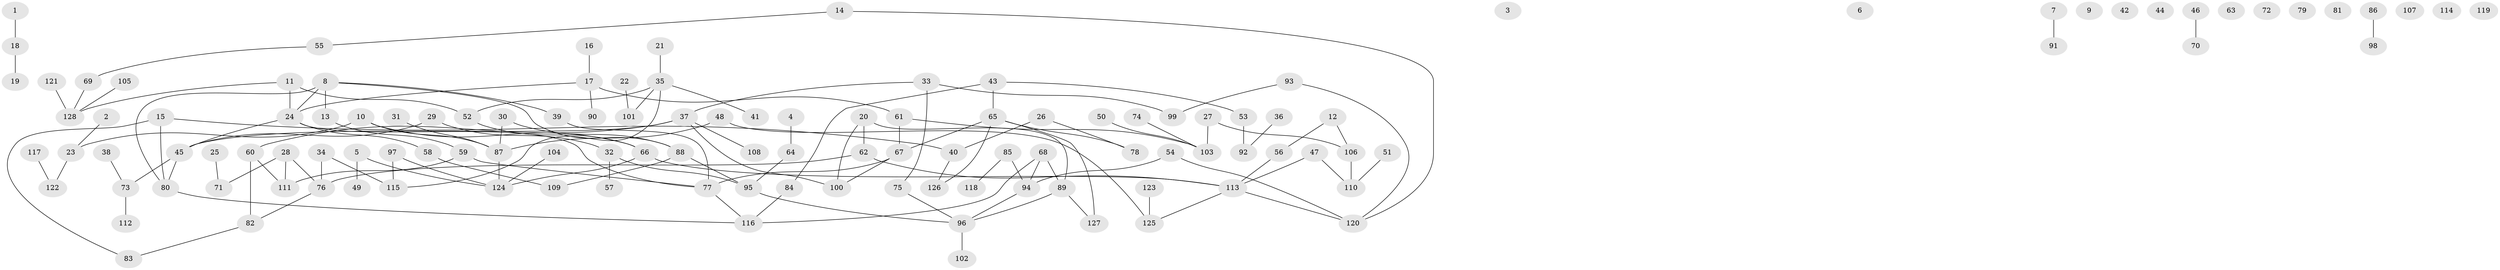 // coarse degree distribution, {1: 0.2441860465116279, 0: 0.16279069767441862, 7: 0.046511627906976744, 4: 0.09302325581395349, 3: 0.16279069767441862, 2: 0.19767441860465115, 5: 0.05813953488372093, 6: 0.03488372093023256}
// Generated by graph-tools (version 1.1) at 2025/41/03/06/25 10:41:20]
// undirected, 128 vertices, 142 edges
graph export_dot {
graph [start="1"]
  node [color=gray90,style=filled];
  1;
  2;
  3;
  4;
  5;
  6;
  7;
  8;
  9;
  10;
  11;
  12;
  13;
  14;
  15;
  16;
  17;
  18;
  19;
  20;
  21;
  22;
  23;
  24;
  25;
  26;
  27;
  28;
  29;
  30;
  31;
  32;
  33;
  34;
  35;
  36;
  37;
  38;
  39;
  40;
  41;
  42;
  43;
  44;
  45;
  46;
  47;
  48;
  49;
  50;
  51;
  52;
  53;
  54;
  55;
  56;
  57;
  58;
  59;
  60;
  61;
  62;
  63;
  64;
  65;
  66;
  67;
  68;
  69;
  70;
  71;
  72;
  73;
  74;
  75;
  76;
  77;
  78;
  79;
  80;
  81;
  82;
  83;
  84;
  85;
  86;
  87;
  88;
  89;
  90;
  91;
  92;
  93;
  94;
  95;
  96;
  97;
  98;
  99;
  100;
  101;
  102;
  103;
  104;
  105;
  106;
  107;
  108;
  109;
  110;
  111;
  112;
  113;
  114;
  115;
  116;
  117;
  118;
  119;
  120;
  121;
  122;
  123;
  124;
  125;
  126;
  127;
  128;
  1 -- 18;
  2 -- 23;
  4 -- 64;
  5 -- 49;
  5 -- 124;
  7 -- 91;
  8 -- 13;
  8 -- 24;
  8 -- 39;
  8 -- 80;
  8 -- 88;
  10 -- 23;
  10 -- 66;
  10 -- 87;
  11 -- 24;
  11 -- 52;
  11 -- 128;
  12 -- 56;
  12 -- 106;
  13 -- 59;
  14 -- 55;
  14 -- 120;
  15 -- 40;
  15 -- 80;
  15 -- 83;
  16 -- 17;
  17 -- 24;
  17 -- 61;
  17 -- 90;
  18 -- 19;
  20 -- 62;
  20 -- 89;
  20 -- 100;
  21 -- 35;
  22 -- 101;
  23 -- 122;
  24 -- 45;
  24 -- 58;
  24 -- 77;
  25 -- 71;
  26 -- 40;
  26 -- 78;
  27 -- 103;
  27 -- 106;
  28 -- 71;
  28 -- 76;
  28 -- 111;
  29 -- 32;
  29 -- 45;
  30 -- 87;
  30 -- 88;
  31 -- 87;
  32 -- 57;
  32 -- 95;
  33 -- 37;
  33 -- 75;
  33 -- 99;
  34 -- 76;
  34 -- 115;
  35 -- 41;
  35 -- 52;
  35 -- 101;
  35 -- 115;
  36 -- 92;
  37 -- 45;
  37 -- 60;
  37 -- 100;
  37 -- 108;
  38 -- 73;
  39 -- 77;
  40 -- 126;
  43 -- 53;
  43 -- 65;
  43 -- 84;
  45 -- 73;
  45 -- 80;
  46 -- 70;
  47 -- 110;
  47 -- 113;
  48 -- 87;
  48 -- 125;
  50 -- 103;
  51 -- 110;
  52 -- 66;
  53 -- 92;
  54 -- 94;
  54 -- 120;
  55 -- 69;
  56 -- 113;
  58 -- 109;
  59 -- 77;
  59 -- 111;
  60 -- 82;
  60 -- 111;
  61 -- 67;
  61 -- 103;
  62 -- 76;
  62 -- 113;
  64 -- 95;
  65 -- 67;
  65 -- 78;
  65 -- 126;
  65 -- 127;
  66 -- 113;
  66 -- 124;
  67 -- 77;
  67 -- 100;
  68 -- 89;
  68 -- 94;
  68 -- 116;
  69 -- 128;
  73 -- 112;
  74 -- 103;
  75 -- 96;
  76 -- 82;
  77 -- 116;
  80 -- 116;
  82 -- 83;
  84 -- 116;
  85 -- 94;
  85 -- 118;
  86 -- 98;
  87 -- 124;
  88 -- 95;
  88 -- 109;
  89 -- 96;
  89 -- 127;
  93 -- 99;
  93 -- 120;
  94 -- 96;
  95 -- 96;
  96 -- 102;
  97 -- 115;
  97 -- 124;
  104 -- 124;
  105 -- 128;
  106 -- 110;
  113 -- 120;
  113 -- 125;
  117 -- 122;
  121 -- 128;
  123 -- 125;
}
